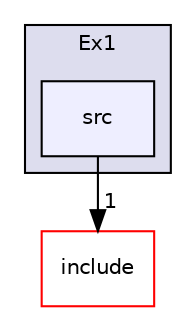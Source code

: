 digraph "/home/travis/build/AliceO2Group/AliceO2/Examples/Ex1/src" {
  bgcolor=transparent;
  compound=true
  node [ fontsize="10", fontname="Helvetica"];
  edge [ labelfontsize="10", labelfontname="Helvetica"];
  subgraph clusterdir_59c307e63af427034b6cbbe4e460095e {
    graph [ bgcolor="#ddddee", pencolor="black", label="Ex1" fontname="Helvetica", fontsize="10", URL="dir_59c307e63af427034b6cbbe4e460095e.html"]
  dir_2f620459e8458fc76401c6aa72ac900a [shape=box, label="src", style="filled", fillcolor="#eeeeff", pencolor="black", URL="dir_2f620459e8458fc76401c6aa72ac900a.html"];
  }
  dir_76f53f09e2c249f6e9c3140c40e2706d [shape=box label="include" color="red" URL="dir_76f53f09e2c249f6e9c3140c40e2706d.html"];
  dir_2f620459e8458fc76401c6aa72ac900a->dir_76f53f09e2c249f6e9c3140c40e2706d [headlabel="1", labeldistance=1.5 headhref="dir_000528_000517.html"];
}
